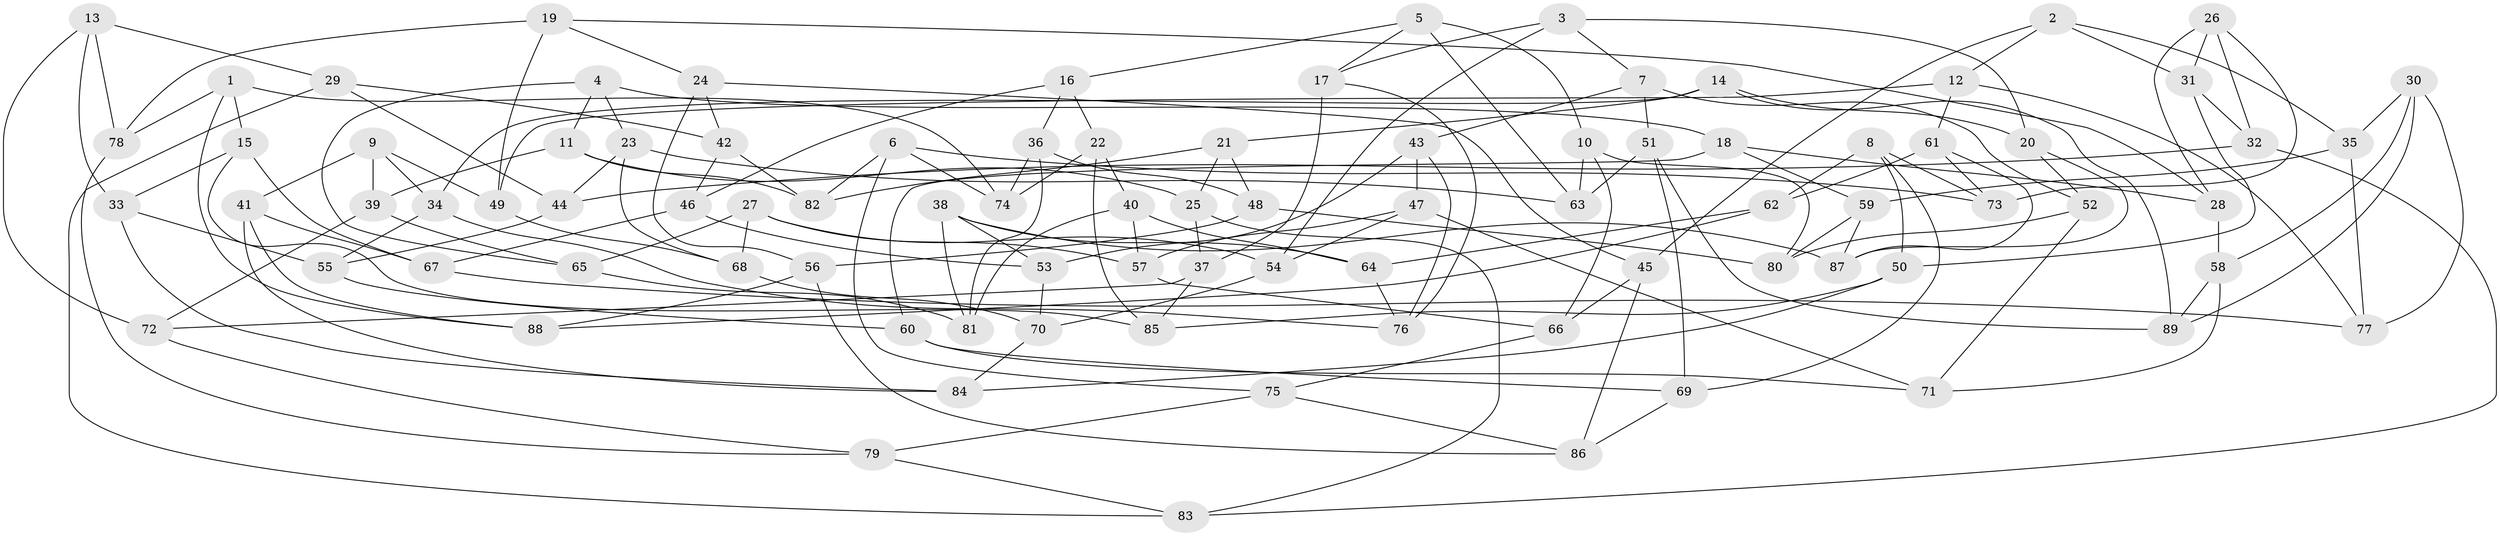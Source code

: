 // Generated by graph-tools (version 1.1) at 2025/37/03/09/25 02:37:47]
// undirected, 89 vertices, 178 edges
graph export_dot {
graph [start="1"]
  node [color=gray90,style=filled];
  1;
  2;
  3;
  4;
  5;
  6;
  7;
  8;
  9;
  10;
  11;
  12;
  13;
  14;
  15;
  16;
  17;
  18;
  19;
  20;
  21;
  22;
  23;
  24;
  25;
  26;
  27;
  28;
  29;
  30;
  31;
  32;
  33;
  34;
  35;
  36;
  37;
  38;
  39;
  40;
  41;
  42;
  43;
  44;
  45;
  46;
  47;
  48;
  49;
  50;
  51;
  52;
  53;
  54;
  55;
  56;
  57;
  58;
  59;
  60;
  61;
  62;
  63;
  64;
  65;
  66;
  67;
  68;
  69;
  70;
  71;
  72;
  73;
  74;
  75;
  76;
  77;
  78;
  79;
  80;
  81;
  82;
  83;
  84;
  85;
  86;
  87;
  88;
  89;
  1 -- 74;
  1 -- 15;
  1 -- 78;
  1 -- 88;
  2 -- 31;
  2 -- 12;
  2 -- 35;
  2 -- 45;
  3 -- 7;
  3 -- 54;
  3 -- 17;
  3 -- 20;
  4 -- 23;
  4 -- 11;
  4 -- 18;
  4 -- 65;
  5 -- 63;
  5 -- 10;
  5 -- 17;
  5 -- 16;
  6 -- 73;
  6 -- 74;
  6 -- 82;
  6 -- 75;
  7 -- 51;
  7 -- 52;
  7 -- 43;
  8 -- 50;
  8 -- 73;
  8 -- 69;
  8 -- 62;
  9 -- 41;
  9 -- 39;
  9 -- 34;
  9 -- 49;
  10 -- 66;
  10 -- 63;
  10 -- 80;
  11 -- 82;
  11 -- 39;
  11 -- 25;
  12 -- 49;
  12 -- 61;
  12 -- 77;
  13 -- 29;
  13 -- 78;
  13 -- 33;
  13 -- 72;
  14 -- 89;
  14 -- 20;
  14 -- 21;
  14 -- 34;
  15 -- 67;
  15 -- 85;
  15 -- 33;
  16 -- 36;
  16 -- 46;
  16 -- 22;
  17 -- 76;
  17 -- 37;
  18 -- 59;
  18 -- 60;
  18 -- 28;
  19 -- 24;
  19 -- 49;
  19 -- 78;
  19 -- 28;
  20 -- 52;
  20 -- 87;
  21 -- 82;
  21 -- 25;
  21 -- 48;
  22 -- 74;
  22 -- 40;
  22 -- 85;
  23 -- 63;
  23 -- 44;
  23 -- 68;
  24 -- 45;
  24 -- 56;
  24 -- 42;
  25 -- 83;
  25 -- 37;
  26 -- 73;
  26 -- 31;
  26 -- 32;
  26 -- 28;
  27 -- 65;
  27 -- 54;
  27 -- 57;
  27 -- 68;
  28 -- 58;
  29 -- 42;
  29 -- 44;
  29 -- 83;
  30 -- 89;
  30 -- 77;
  30 -- 35;
  30 -- 58;
  31 -- 50;
  31 -- 32;
  32 -- 83;
  32 -- 44;
  33 -- 84;
  33 -- 55;
  34 -- 76;
  34 -- 55;
  35 -- 59;
  35 -- 77;
  36 -- 74;
  36 -- 48;
  36 -- 81;
  37 -- 85;
  37 -- 72;
  38 -- 53;
  38 -- 87;
  38 -- 64;
  38 -- 81;
  39 -- 72;
  39 -- 65;
  40 -- 81;
  40 -- 64;
  40 -- 57;
  41 -- 67;
  41 -- 84;
  41 -- 88;
  42 -- 46;
  42 -- 82;
  43 -- 53;
  43 -- 47;
  43 -- 76;
  44 -- 55;
  45 -- 86;
  45 -- 66;
  46 -- 53;
  46 -- 67;
  47 -- 71;
  47 -- 57;
  47 -- 54;
  48 -- 80;
  48 -- 56;
  49 -- 68;
  50 -- 85;
  50 -- 84;
  51 -- 69;
  51 -- 63;
  51 -- 89;
  52 -- 80;
  52 -- 71;
  53 -- 70;
  54 -- 70;
  55 -- 60;
  56 -- 86;
  56 -- 88;
  57 -- 66;
  58 -- 71;
  58 -- 89;
  59 -- 80;
  59 -- 87;
  60 -- 71;
  60 -- 69;
  61 -- 87;
  61 -- 62;
  61 -- 73;
  62 -- 88;
  62 -- 64;
  64 -- 76;
  65 -- 81;
  66 -- 75;
  67 -- 77;
  68 -- 70;
  69 -- 86;
  70 -- 84;
  72 -- 79;
  75 -- 79;
  75 -- 86;
  78 -- 79;
  79 -- 83;
}
